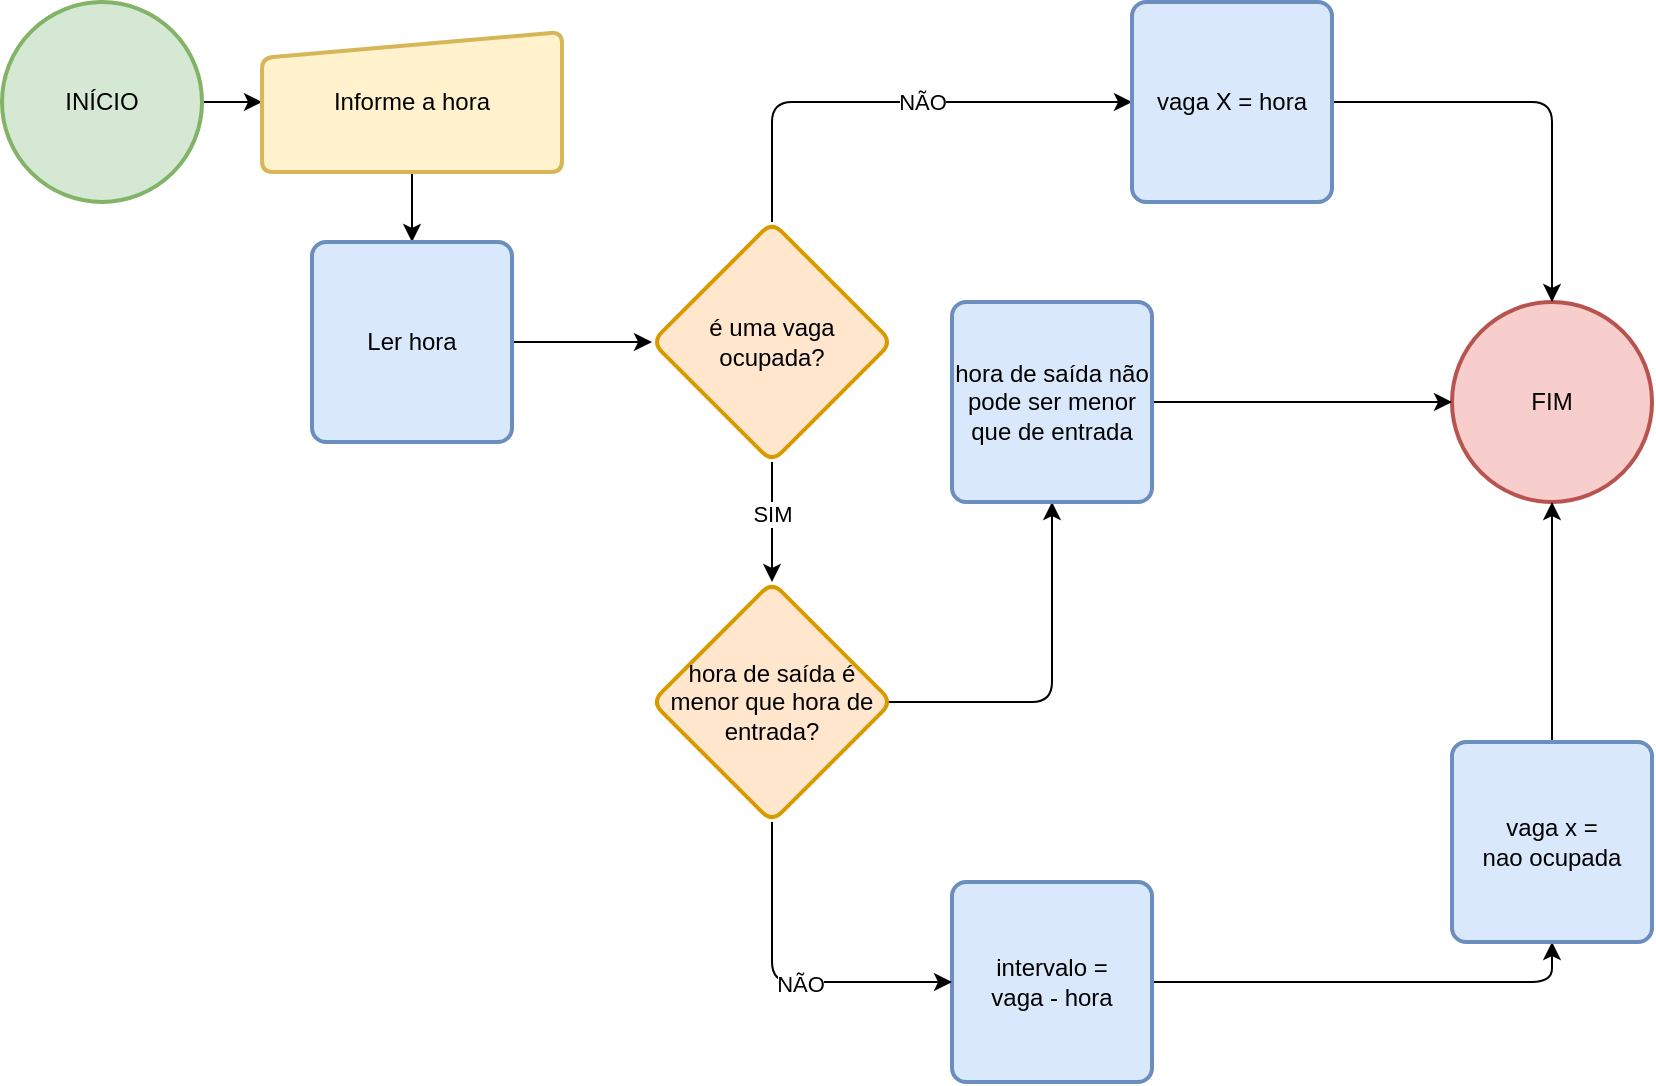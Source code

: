 <mxfile>
    <diagram id="UPTmuZynw4jSHyuJRHyu" name="Page-1">
        <mxGraphModel dx="1314" dy="825" grid="1" gridSize="10" guides="1" tooltips="1" connect="1" arrows="1" fold="1" page="1" pageScale="1" pageWidth="850" pageHeight="1100" math="0" shadow="0">
            <root>
                <mxCell id="0"/>
                <mxCell id="1" parent="0"/>
                <mxCell id="3" value="FIM" style="strokeWidth=2;html=1;shape=mxgraph.flowchart.start_2;whiteSpace=wrap;fillColor=#f8cecc;strokeColor=#b85450;" vertex="1" parent="1">
                    <mxGeometry x="735" y="280" width="100" height="100" as="geometry"/>
                </mxCell>
                <mxCell id="7" value="" style="edgeStyle=none;html=1;" edge="1" parent="1" source="4" target="5">
                    <mxGeometry relative="1" as="geometry"/>
                </mxCell>
                <mxCell id="4" value="INÍCIO" style="strokeWidth=2;html=1;shape=mxgraph.flowchart.start_2;whiteSpace=wrap;fillColor=#d5e8d4;strokeColor=#82b366;" vertex="1" parent="1">
                    <mxGeometry x="10" y="130" width="100" height="100" as="geometry"/>
                </mxCell>
                <mxCell id="9" value="" style="edgeStyle=none;html=1;" edge="1" parent="1" source="5" target="8">
                    <mxGeometry relative="1" as="geometry"/>
                </mxCell>
                <mxCell id="5" value="Informe a hora" style="html=1;strokeWidth=2;shape=manualInput;whiteSpace=wrap;rounded=1;size=13;arcSize=11;fillColor=#fff2cc;strokeColor=#d6b656;" vertex="1" parent="1">
                    <mxGeometry x="140" y="145" width="150" height="70" as="geometry"/>
                </mxCell>
                <mxCell id="11" value="" style="edgeStyle=none;html=1;" edge="1" parent="1" source="8" target="10">
                    <mxGeometry relative="1" as="geometry"/>
                </mxCell>
                <mxCell id="8" value="Ler hora" style="rounded=1;whiteSpace=wrap;html=1;absoluteArcSize=1;arcSize=14;strokeWidth=2;fillColor=#dae8fc;strokeColor=#6c8ebf;" vertex="1" parent="1">
                    <mxGeometry x="165" y="250" width="100" height="100" as="geometry"/>
                </mxCell>
                <mxCell id="13" style="edgeStyle=none;html=1;" edge="1" parent="1" source="10" target="12">
                    <mxGeometry relative="1" as="geometry">
                        <Array as="points">
                            <mxPoint x="395" y="180"/>
                        </Array>
                    </mxGeometry>
                </mxCell>
                <mxCell id="14" value="NÃO" style="edgeLabel;html=1;align=center;verticalAlign=middle;resizable=0;points=[];" vertex="1" connectable="0" parent="13">
                    <mxGeometry x="-0.4" y="-2" relative="1" as="geometry">
                        <mxPoint x="63" y="-2" as="offset"/>
                    </mxGeometry>
                </mxCell>
                <mxCell id="26" value="" style="edgeStyle=orthogonalEdgeStyle;html=1;" edge="1" parent="1" source="10" target="25">
                    <mxGeometry relative="1" as="geometry"/>
                </mxCell>
                <mxCell id="27" value="SIM" style="edgeLabel;html=1;align=center;verticalAlign=middle;resizable=0;points=[];" vertex="1" connectable="0" parent="26">
                    <mxGeometry x="-0.156" relative="1" as="geometry">
                        <mxPoint as="offset"/>
                    </mxGeometry>
                </mxCell>
                <mxCell id="10" value="é uma vaga ocupada?" style="rhombus;whiteSpace=wrap;html=1;rounded=1;arcSize=14;strokeWidth=2;fillColor=#ffe6cc;strokeColor=#d79b00;" vertex="1" parent="1">
                    <mxGeometry x="335" y="240" width="120" height="120" as="geometry"/>
                </mxCell>
                <mxCell id="16" style="edgeStyle=none;html=1;" edge="1" parent="1" source="12" target="3">
                    <mxGeometry relative="1" as="geometry">
                        <Array as="points">
                            <mxPoint x="785" y="180"/>
                        </Array>
                    </mxGeometry>
                </mxCell>
                <mxCell id="12" value="vaga X = hora" style="rounded=1;whiteSpace=wrap;html=1;absoluteArcSize=1;arcSize=14;strokeWidth=2;fillColor=#dae8fc;strokeColor=#6c8ebf;" vertex="1" parent="1">
                    <mxGeometry x="575" y="130" width="100" height="100" as="geometry"/>
                </mxCell>
                <mxCell id="22" value="" style="edgeStyle=orthogonalEdgeStyle;html=1;entryX=0.5;entryY=1;entryDx=0;entryDy=0;" edge="1" parent="1" source="17" target="20">
                    <mxGeometry relative="1" as="geometry"/>
                </mxCell>
                <mxCell id="17" value="intervalo =&lt;div&gt;vaga - hora&lt;/div&gt;" style="rounded=1;whiteSpace=wrap;html=1;absoluteArcSize=1;arcSize=14;strokeWidth=2;fillColor=#dae8fc;strokeColor=#6c8ebf;" vertex="1" parent="1">
                    <mxGeometry x="485" y="570" width="100" height="100" as="geometry"/>
                </mxCell>
                <mxCell id="21" style="edgeStyle=orthogonalEdgeStyle;html=1;" edge="1" parent="1" source="20" target="3">
                    <mxGeometry relative="1" as="geometry"/>
                </mxCell>
                <mxCell id="20" value="vaga x =&lt;div&gt;nao ocupada&lt;/div&gt;" style="rounded=1;whiteSpace=wrap;html=1;absoluteArcSize=1;arcSize=14;strokeWidth=2;fillColor=#dae8fc;strokeColor=#6c8ebf;" vertex="1" parent="1">
                    <mxGeometry x="735" y="500" width="100" height="100" as="geometry"/>
                </mxCell>
                <mxCell id="32" style="edgeStyle=none;html=1;" edge="1" parent="1" source="25" target="17">
                    <mxGeometry relative="1" as="geometry">
                        <Array as="points">
                            <mxPoint x="395" y="620"/>
                        </Array>
                    </mxGeometry>
                </mxCell>
                <mxCell id="33" value="NÃO" style="edgeLabel;html=1;align=center;verticalAlign=middle;resizable=0;points=[];" vertex="1" connectable="0" parent="32">
                    <mxGeometry x="0.103" y="-1" relative="1" as="geometry">
                        <mxPoint as="offset"/>
                    </mxGeometry>
                </mxCell>
                <mxCell id="35" style="edgeStyle=none;html=1;" edge="1" parent="1" target="34">
                    <mxGeometry relative="1" as="geometry">
                        <mxPoint x="420" y="480" as="sourcePoint"/>
                        <Array as="points">
                            <mxPoint x="535" y="480"/>
                        </Array>
                    </mxGeometry>
                </mxCell>
                <mxCell id="25" value="hora de saída é menor que hora de entrada?" style="rhombus;whiteSpace=wrap;html=1;rounded=1;arcSize=14;strokeWidth=2;fillColor=#ffe6cc;strokeColor=#d79b00;" vertex="1" parent="1">
                    <mxGeometry x="335" y="420" width="120" height="120" as="geometry"/>
                </mxCell>
                <mxCell id="37" style="edgeStyle=none;html=1;" edge="1" parent="1" source="34" target="3">
                    <mxGeometry relative="1" as="geometry"/>
                </mxCell>
                <mxCell id="34" value="hora de saída não pode ser menor que de entrada" style="rounded=1;whiteSpace=wrap;html=1;absoluteArcSize=1;arcSize=14;strokeWidth=2;fillColor=#dae8fc;strokeColor=#6c8ebf;" vertex="1" parent="1">
                    <mxGeometry x="485" y="280" width="100" height="100" as="geometry"/>
                </mxCell>
            </root>
        </mxGraphModel>
    </diagram>
</mxfile>